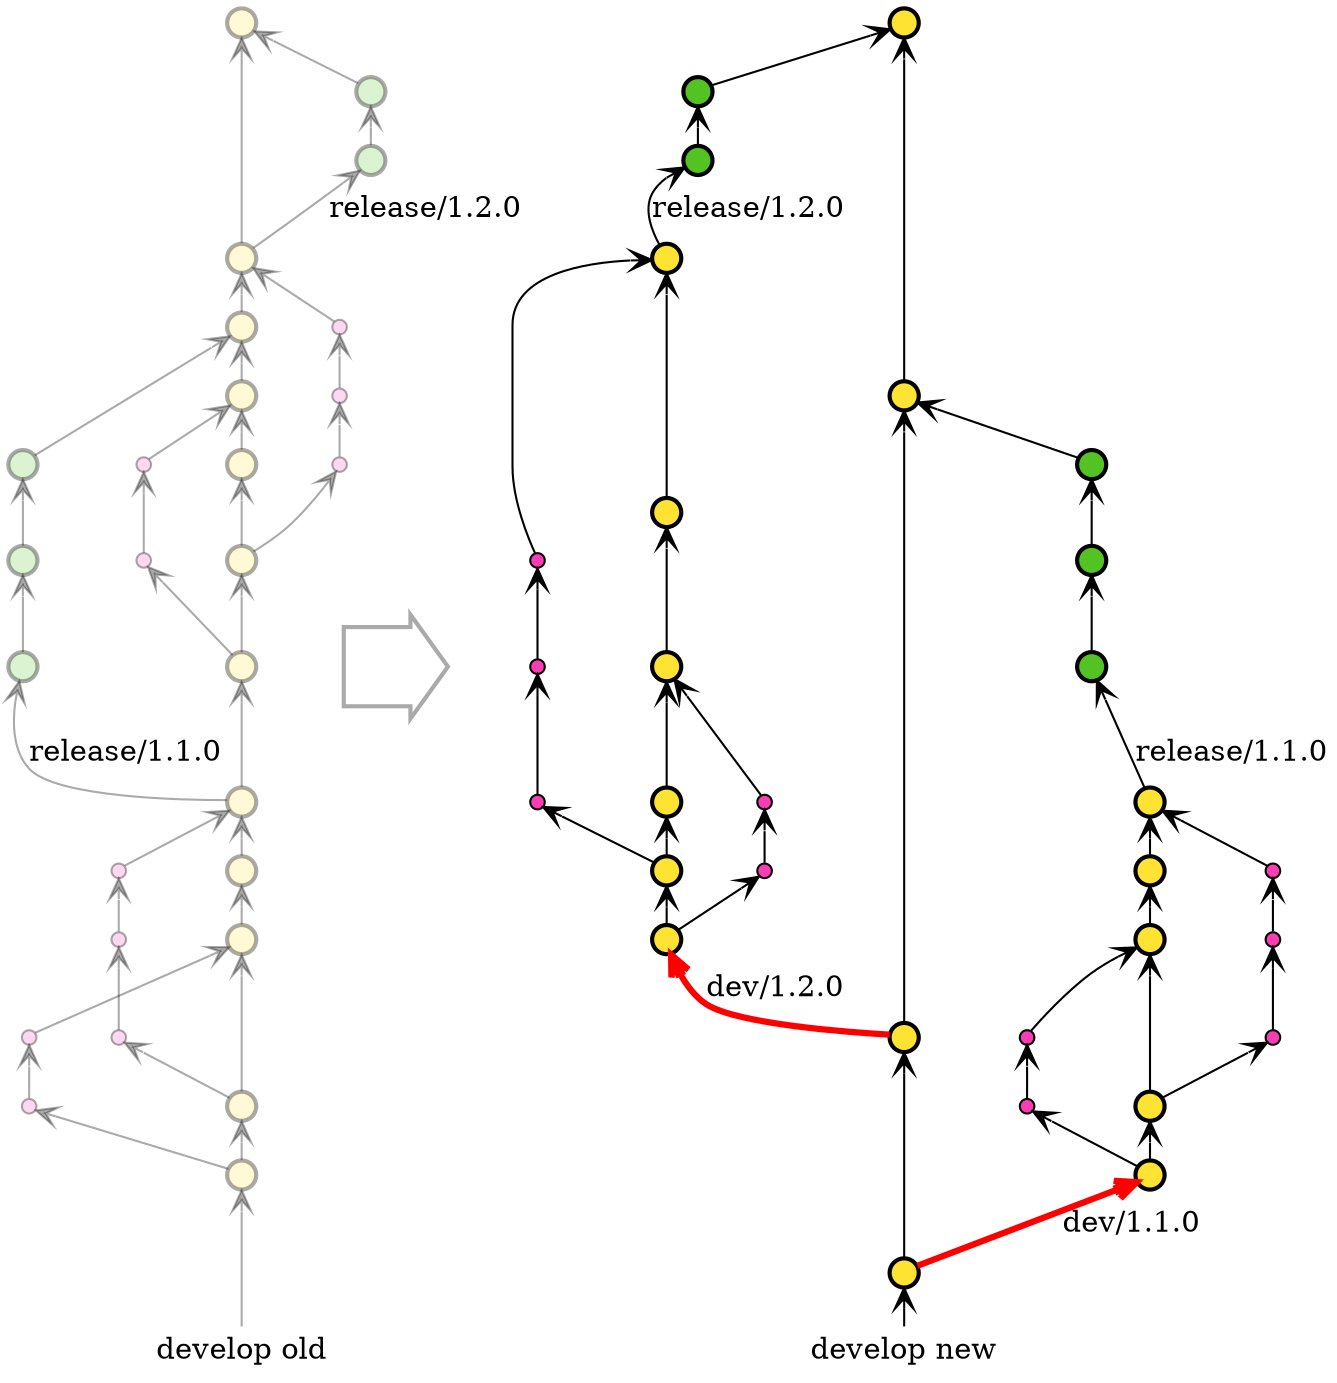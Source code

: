 // https://graphviz.gitlab.io/_pages/doc/info/attrs.html
digraph dev {
rankdir="BT";
nodesep=0.5;
ranksep=0.25;
splines=true;
forcelabels=false;

// general
node [style=filled, color="#00000055", fontcolor="black", font="Consolas", fontsize="8pt" ];
edge [arrowhead=open, color="#00000055", penwidth=1];

// graph
node [label="", fixedsize=true, width=0.2, height=0.2, shape=circle, penwidth=2]

// old
node [group="develop_old", fillcolor="#FFE33333"];
d1;
d2;
d3;
d4;
d5;
d6;
d7;
d8;
d9;
d10;
d11;
d12;
subgraph {
    rank=source;
    dfake [label="develop old", fixedsize=false, fontsize=14, fillcolor=none, shape=none, width=0, height=0, penwidth=0, margin=0.05];
}
dfake -> d1 -> d2 -> d3 -> d4 -> d5 -> d6 -> d7 -> d8 -> d9 -> d10 -> d11 -> d12;

// old version 1
node  [group="feature_old_1", fixedsize=true, width=0.1, height=0.1, penwidth=1, fillcolor="#FB3DB533"];
f1_3_1;
f1_3_2;
d1 -> f1_3_1 -> f1_3_2 -> d3;
f2_5_1;
f2_5_2;
f2_5_3;
d2 -> f2_5_1 -> f2_5_2 -> f2_5_3 -> d5;

node [group="release_old_1", fixedsize=true, width=0.2, height=0.2, penwidth=2, fillcolor="#52C32233"];
r1_1;
r1_2;
r1_3;
d5 -> r1_1 [label="release/1.1.0"];
r1_1 -> r1_2 -> r1_3 -> d10;

// old version 2
node  [group="feature_old_2", fixedsize=true, width=0.1, height=0.1, penwidth=1, fillcolor="#FB3DB533"];
f6_9_1;
f6_9_2;
d6 -> f6_9_1 -> f6_9_2 -> d9;
f7_11_1;
f7_11_2;
f7_11_3;
d7 -> f7_11_1 -> f7_11_2 -> f7_11_3 -> d11;

node [group="release_old_2", fixedsize=true, width=0.2, height=0.2, penwidth=2, fillcolor="#52C32233"];
r2_1;
r2_2;
d11 -> r2_1 [label="release/1.2.0"];
r2_1 -> r2_2 -> d12;

subgraph {
    rank=same;
    d6;
    right [shape=rarrow, fixedsize=true, width=0.7, height=0.7, fillcolor="#FFFFFF33"];
}

// new 
node [style=filled, color="#000000", fontcolor="black", font="Consolas", fontsize="8pt" ];
edge [arrowhead=open, color="#000000", penwidth=1];

node [group="develop_new", fillcolor="#FFE333"];

dn110_begin;
dn110_end;
dn120_begin;
dn120_end;
subgraph {
    rank=source;
    dnfake [label="develop new", fixedsize=false, fontsize=14, fillcolor=none, shape=none, width=0, height=0, penwidth=0, margin=0.05];
}
dnfake -> dn110_begin -> dn120_begin -> dn110_end -> dn120_end;

// dev/1.1.0
node [group="dev/1.1.0", fillcolor="#FFE333"];
dn110_1;
dn110_2;
dn110_3;
dn110_4;
dn110_5;
dn110_begin -> dn110_1 [label="dev/1.1.0" color="red", penwidth=3];
dn110_1 -> dn110_2 -> dn110_3 -> dn110_4 -> dn110_5;

node  [group="feature_new_1", fixedsize=true, width=0.1, height=0.1, penwidth=1, fillcolor="#FB3DB5"];
fn110_1_3_1;
fn110_1_3_2;
dn110_1 -> fn110_1_3_1 -> fn110_1_3_2 -> dn110_3;
fn110_2_5_1;
fn110_2_5_2;
fn110_2_5_3;
dn110_2 -> fn110_2_5_1 -> fn110_2_5_2 -> fn110_2_5_3 -> dn110_5;

node [group="release_new_110", fixedsize=true, width=0.2, height=0.2, penwidth=2, fillcolor="#52C322"];
rn110_1;
rn110_2;
rn110_3;
dn110_5 -> rn110_1 [label="release/1.1.0"];
rn110_1 -> rn110_2 -> rn110_3 -> dn110_end;

// dev/1.2.0
node [group="dev/1.1.0", fillcolor="#FFE333"];
dn120_1;
dn120_2;
dn120_3;
dn120_4;
dn120_5;
dn120_6;
dn120_begin -> dn120_1 [label="dev/1.2.0", color="red", penwidth=3];
dn120_1 -> dn120_2 -> dn120_3 -> dn120_4 -> dn120_5 -> dn120_6;

node  [group="feature_new_120", fixedsize=true, width=0.1, height=0.1, penwidth=1, fillcolor="#FB3DB5"];
fn120_1_4_1;
fn120_1_4_2;
dn120_1 -> fn120_1_4_1 -> fn120_1_4_2 -> dn120_4;
fn120_2_6_1;
fn120_2_6_2;
fn120_2_6_3;
dn120_2 -> fn120_2_6_1 -> fn120_2_6_2 -> fn120_2_6_3 -> dn120_6;

node [group="release_new_120", fixedsize=true, width=0.2, height=0.2, penwidth=2, fillcolor="#52C322"];
rn120_1;
rn120_2;
dn120_6 -> rn120_1 [label="release/1.2.0"];
rn120_1 -> rn120_2 -> dn120_end;

// Magic align
subgraph {
    rank=same;
    dn110_1;
    d1;
}
subgraph {
    rank=same;
    dn120_1;
    d3;
}

subgraph {
    rank=same;
    dn120_6;
    d11;
}
subgraph {
    rank=same;
    dn120_end;
    d12;
}
subgraph {
    rank=same;
    rn120_1;
    r2_1;
}
subgraph {
    rank=same;
    rn120_2;
    r2_2;
}
}
